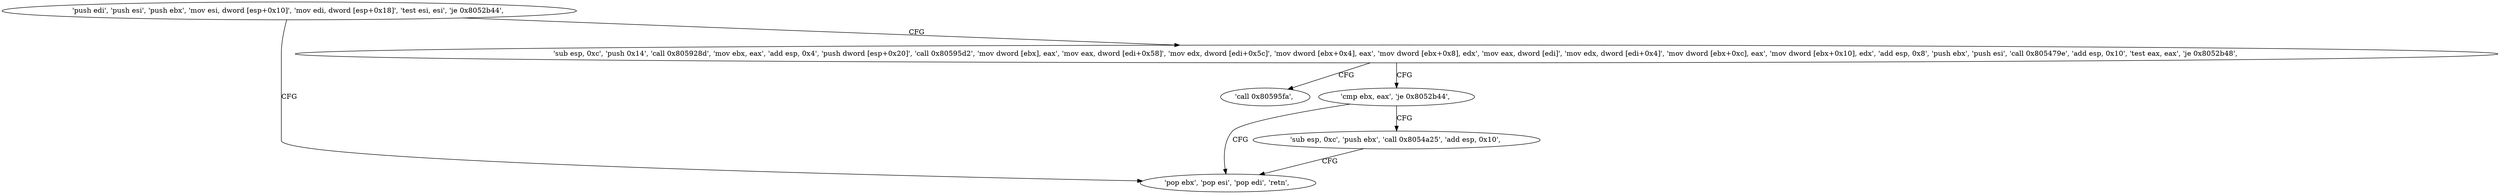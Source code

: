 digraph "func" {
"134556387" [label = "'push edi', 'push esi', 'push ebx', 'mov esi, dword [esp+0x10]', 'mov edi, dword [esp+0x18]', 'test esi, esi', 'je 0x8052b44', " ]
"134556484" [label = "'pop ebx', 'pop esi', 'pop edi', 'retn', " ]
"134556402" [label = "'sub esp, 0xc', 'push 0x14', 'call 0x805928d', 'mov ebx, eax', 'add esp, 0x4', 'push dword [esp+0x20]', 'call 0x80595d2', 'mov dword [ebx], eax', 'mov eax, dword [edi+0x58]', 'mov edx, dword [edi+0x5c]', 'mov dword [ebx+0x4], eax', 'mov dword [ebx+0x8], edx', 'mov eax, dword [edi]', 'mov edx, dword [edi+0x4]', 'mov dword [ebx+0xc], eax', 'mov dword [ebx+0x10], edx', 'add esp, 0x8', 'push ebx', 'push esi', 'call 0x805479e', 'add esp, 0x10', 'test eax, eax', 'je 0x8052b48', " ]
"134556488" [label = "'call 0x80595fa', " ]
"134556468" [label = "'cmp ebx, eax', 'je 0x8052b44', " ]
"134556472" [label = "'sub esp, 0xc', 'push ebx', 'call 0x8054a25', 'add esp, 0x10', " ]
"134556387" -> "134556484" [ label = "CFG" ]
"134556387" -> "134556402" [ label = "CFG" ]
"134556402" -> "134556488" [ label = "CFG" ]
"134556402" -> "134556468" [ label = "CFG" ]
"134556468" -> "134556484" [ label = "CFG" ]
"134556468" -> "134556472" [ label = "CFG" ]
"134556472" -> "134556484" [ label = "CFG" ]
}
